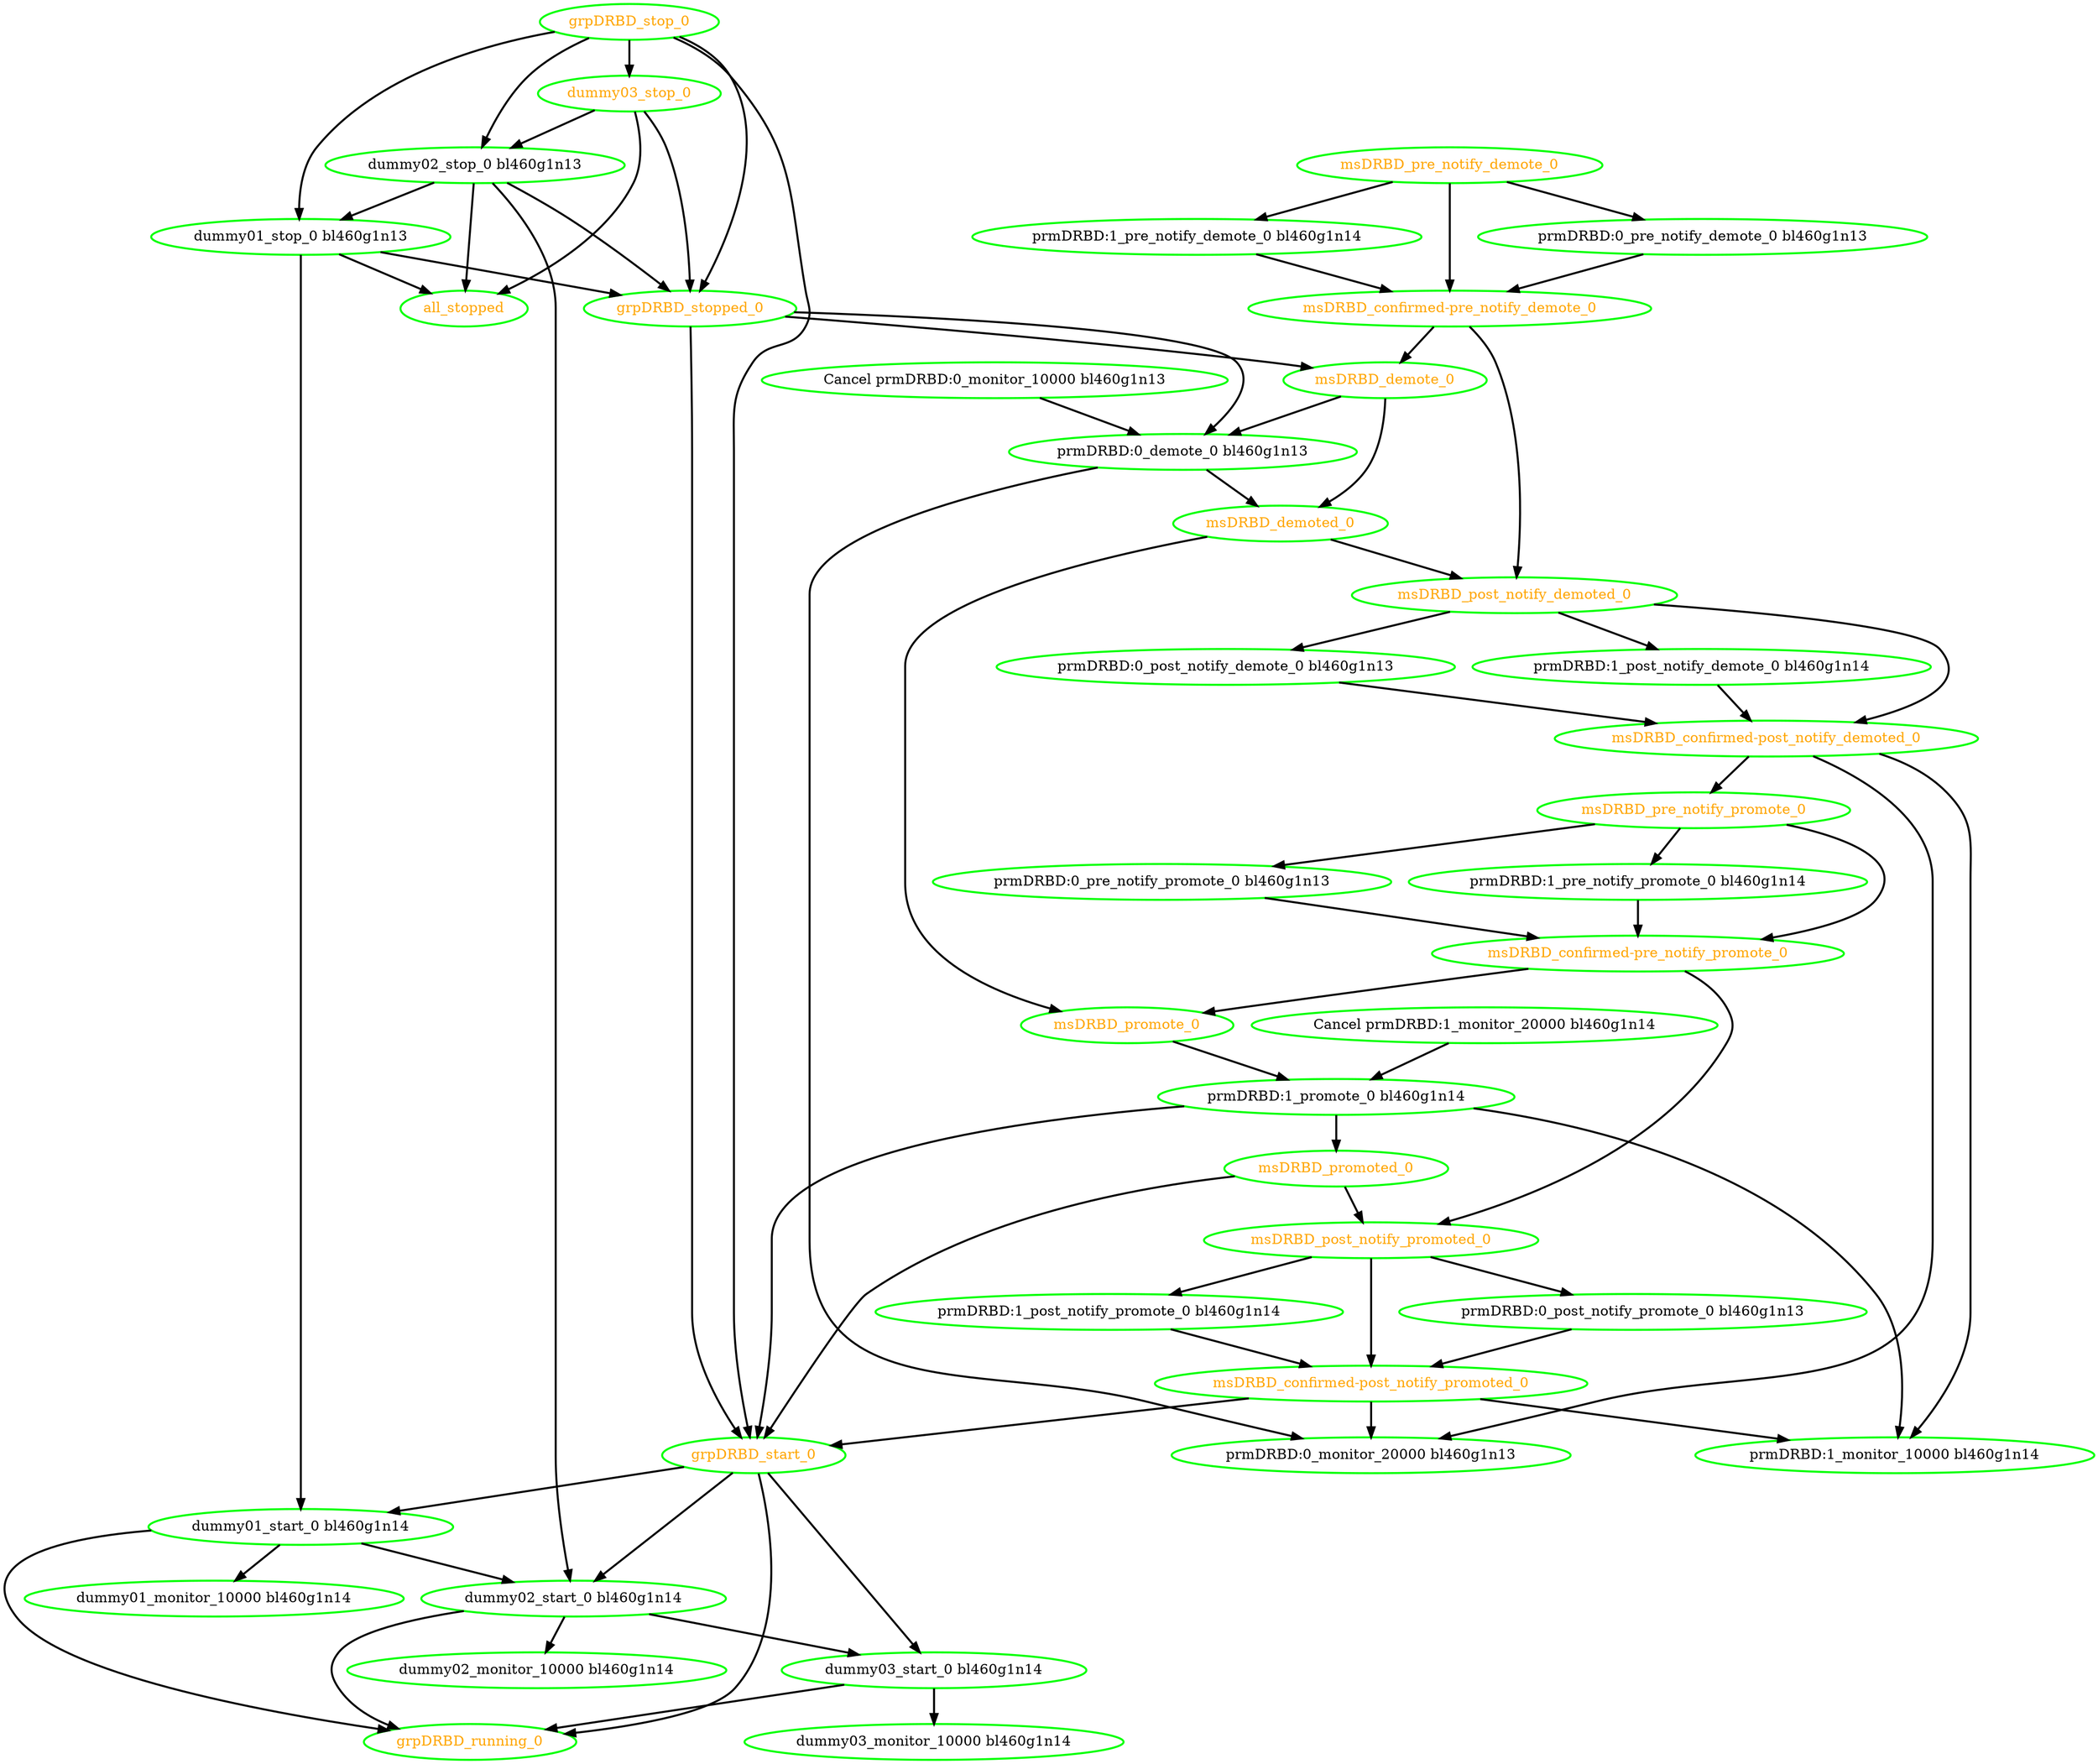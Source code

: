 digraph "g" {
"Cancel prmDRBD:0_monitor_10000 bl460g1n13" -> "prmDRBD:0_demote_0 bl460g1n13" [ style = bold]
"Cancel prmDRBD:0_monitor_10000 bl460g1n13" [ style=bold color="green" fontcolor="black"  ]
"Cancel prmDRBD:1_monitor_20000 bl460g1n14" -> "prmDRBD:1_promote_0 bl460g1n14" [ style = bold]
"Cancel prmDRBD:1_monitor_20000 bl460g1n14" [ style=bold color="green" fontcolor="black"  ]
"all_stopped" [ style=bold color="green" fontcolor="orange"  ]
"dummy01_monitor_10000 bl460g1n14" [ style=bold color="green" fontcolor="black"  ]
"dummy01_start_0 bl460g1n14" -> "dummy01_monitor_10000 bl460g1n14" [ style = bold]
"dummy01_start_0 bl460g1n14" -> "dummy02_start_0 bl460g1n14" [ style = bold]
"dummy01_start_0 bl460g1n14" -> "grpDRBD_running_0" [ style = bold]
"dummy01_start_0 bl460g1n14" [ style=bold color="green" fontcolor="black"  ]
"dummy01_stop_0 bl460g1n13" -> "all_stopped" [ style = bold]
"dummy01_stop_0 bl460g1n13" -> "dummy01_start_0 bl460g1n14" [ style = bold]
"dummy01_stop_0 bl460g1n13" -> "grpDRBD_stopped_0" [ style = bold]
"dummy01_stop_0 bl460g1n13" [ style=bold color="green" fontcolor="black"  ]
"dummy02_monitor_10000 bl460g1n14" [ style=bold color="green" fontcolor="black"  ]
"dummy02_start_0 bl460g1n14" -> "dummy02_monitor_10000 bl460g1n14" [ style = bold]
"dummy02_start_0 bl460g1n14" -> "dummy03_start_0 bl460g1n14" [ style = bold]
"dummy02_start_0 bl460g1n14" -> "grpDRBD_running_0" [ style = bold]
"dummy02_start_0 bl460g1n14" [ style=bold color="green" fontcolor="black"  ]
"dummy02_stop_0 bl460g1n13" -> "all_stopped" [ style = bold]
"dummy02_stop_0 bl460g1n13" -> "dummy01_stop_0 bl460g1n13" [ style = bold]
"dummy02_stop_0 bl460g1n13" -> "dummy02_start_0 bl460g1n14" [ style = bold]
"dummy02_stop_0 bl460g1n13" -> "grpDRBD_stopped_0" [ style = bold]
"dummy02_stop_0 bl460g1n13" [ style=bold color="green" fontcolor="black"  ]
"dummy03_monitor_10000 bl460g1n14" [ style=bold color="green" fontcolor="black"  ]
"dummy03_start_0 bl460g1n14" -> "dummy03_monitor_10000 bl460g1n14" [ style = bold]
"dummy03_start_0 bl460g1n14" -> "grpDRBD_running_0" [ style = bold]
"dummy03_start_0 bl460g1n14" [ style=bold color="green" fontcolor="black"  ]
"dummy03_stop_0" -> "all_stopped" [ style = bold]
"dummy03_stop_0" -> "dummy02_stop_0 bl460g1n13" [ style = bold]
"dummy03_stop_0" -> "grpDRBD_stopped_0" [ style = bold]
"dummy03_stop_0" [ style=bold color="green" fontcolor="orange"  ]
"grpDRBD_running_0" [ style=bold color="green" fontcolor="orange"  ]
"grpDRBD_start_0" -> "dummy01_start_0 bl460g1n14" [ style = bold]
"grpDRBD_start_0" -> "dummy02_start_0 bl460g1n14" [ style = bold]
"grpDRBD_start_0" -> "dummy03_start_0 bl460g1n14" [ style = bold]
"grpDRBD_start_0" -> "grpDRBD_running_0" [ style = bold]
"grpDRBD_start_0" [ style=bold color="green" fontcolor="orange"  ]
"grpDRBD_stop_0" -> "dummy01_stop_0 bl460g1n13" [ style = bold]
"grpDRBD_stop_0" -> "dummy02_stop_0 bl460g1n13" [ style = bold]
"grpDRBD_stop_0" -> "dummy03_stop_0" [ style = bold]
"grpDRBD_stop_0" -> "grpDRBD_start_0" [ style = bold]
"grpDRBD_stop_0" -> "grpDRBD_stopped_0" [ style = bold]
"grpDRBD_stop_0" [ style=bold color="green" fontcolor="orange"  ]
"grpDRBD_stopped_0" -> "grpDRBD_start_0" [ style = bold]
"grpDRBD_stopped_0" -> "msDRBD_demote_0" [ style = bold]
"grpDRBD_stopped_0" -> "prmDRBD:0_demote_0 bl460g1n13" [ style = bold]
"grpDRBD_stopped_0" [ style=bold color="green" fontcolor="orange"  ]
"msDRBD_confirmed-post_notify_demoted_0" -> "msDRBD_pre_notify_promote_0" [ style = bold]
"msDRBD_confirmed-post_notify_demoted_0" -> "prmDRBD:0_monitor_20000 bl460g1n13" [ style = bold]
"msDRBD_confirmed-post_notify_demoted_0" -> "prmDRBD:1_monitor_10000 bl460g1n14" [ style = bold]
"msDRBD_confirmed-post_notify_demoted_0" [ style=bold color="green" fontcolor="orange"  ]
"msDRBD_confirmed-post_notify_promoted_0" -> "grpDRBD_start_0" [ style = bold]
"msDRBD_confirmed-post_notify_promoted_0" -> "prmDRBD:0_monitor_20000 bl460g1n13" [ style = bold]
"msDRBD_confirmed-post_notify_promoted_0" -> "prmDRBD:1_monitor_10000 bl460g1n14" [ style = bold]
"msDRBD_confirmed-post_notify_promoted_0" [ style=bold color="green" fontcolor="orange"  ]
"msDRBD_confirmed-pre_notify_demote_0" -> "msDRBD_demote_0" [ style = bold]
"msDRBD_confirmed-pre_notify_demote_0" -> "msDRBD_post_notify_demoted_0" [ style = bold]
"msDRBD_confirmed-pre_notify_demote_0" [ style=bold color="green" fontcolor="orange"  ]
"msDRBD_confirmed-pre_notify_promote_0" -> "msDRBD_post_notify_promoted_0" [ style = bold]
"msDRBD_confirmed-pre_notify_promote_0" -> "msDRBD_promote_0" [ style = bold]
"msDRBD_confirmed-pre_notify_promote_0" [ style=bold color="green" fontcolor="orange"  ]
"msDRBD_demote_0" -> "msDRBD_demoted_0" [ style = bold]
"msDRBD_demote_0" -> "prmDRBD:0_demote_0 bl460g1n13" [ style = bold]
"msDRBD_demote_0" [ style=bold color="green" fontcolor="orange"  ]
"msDRBD_demoted_0" -> "msDRBD_post_notify_demoted_0" [ style = bold]
"msDRBD_demoted_0" -> "msDRBD_promote_0" [ style = bold]
"msDRBD_demoted_0" [ style=bold color="green" fontcolor="orange"  ]
"msDRBD_post_notify_demoted_0" -> "msDRBD_confirmed-post_notify_demoted_0" [ style = bold]
"msDRBD_post_notify_demoted_0" -> "prmDRBD:0_post_notify_demote_0 bl460g1n13" [ style = bold]
"msDRBD_post_notify_demoted_0" -> "prmDRBD:1_post_notify_demote_0 bl460g1n14" [ style = bold]
"msDRBD_post_notify_demoted_0" [ style=bold color="green" fontcolor="orange"  ]
"msDRBD_post_notify_promoted_0" -> "msDRBD_confirmed-post_notify_promoted_0" [ style = bold]
"msDRBD_post_notify_promoted_0" -> "prmDRBD:0_post_notify_promote_0 bl460g1n13" [ style = bold]
"msDRBD_post_notify_promoted_0" -> "prmDRBD:1_post_notify_promote_0 bl460g1n14" [ style = bold]
"msDRBD_post_notify_promoted_0" [ style=bold color="green" fontcolor="orange"  ]
"msDRBD_pre_notify_demote_0" -> "msDRBD_confirmed-pre_notify_demote_0" [ style = bold]
"msDRBD_pre_notify_demote_0" -> "prmDRBD:0_pre_notify_demote_0 bl460g1n13" [ style = bold]
"msDRBD_pre_notify_demote_0" -> "prmDRBD:1_pre_notify_demote_0 bl460g1n14" [ style = bold]
"msDRBD_pre_notify_demote_0" [ style=bold color="green" fontcolor="orange"  ]
"msDRBD_pre_notify_promote_0" -> "msDRBD_confirmed-pre_notify_promote_0" [ style = bold]
"msDRBD_pre_notify_promote_0" -> "prmDRBD:0_pre_notify_promote_0 bl460g1n13" [ style = bold]
"msDRBD_pre_notify_promote_0" -> "prmDRBD:1_pre_notify_promote_0 bl460g1n14" [ style = bold]
"msDRBD_pre_notify_promote_0" [ style=bold color="green" fontcolor="orange"  ]
"msDRBD_promote_0" -> "prmDRBD:1_promote_0 bl460g1n14" [ style = bold]
"msDRBD_promote_0" [ style=bold color="green" fontcolor="orange"  ]
"msDRBD_promoted_0" -> "grpDRBD_start_0" [ style = bold]
"msDRBD_promoted_0" -> "msDRBD_post_notify_promoted_0" [ style = bold]
"msDRBD_promoted_0" [ style=bold color="green" fontcolor="orange"  ]
"prmDRBD:0_demote_0 bl460g1n13" -> "msDRBD_demoted_0" [ style = bold]
"prmDRBD:0_demote_0 bl460g1n13" -> "prmDRBD:0_monitor_20000 bl460g1n13" [ style = bold]
"prmDRBD:0_demote_0 bl460g1n13" [ style=bold color="green" fontcolor="black"  ]
"prmDRBD:0_monitor_20000 bl460g1n13" [ style=bold color="green" fontcolor="black"  ]
"prmDRBD:0_post_notify_demote_0 bl460g1n13" -> "msDRBD_confirmed-post_notify_demoted_0" [ style = bold]
"prmDRBD:0_post_notify_demote_0 bl460g1n13" [ style=bold color="green" fontcolor="black"  ]
"prmDRBD:0_post_notify_promote_0 bl460g1n13" -> "msDRBD_confirmed-post_notify_promoted_0" [ style = bold]
"prmDRBD:0_post_notify_promote_0 bl460g1n13" [ style=bold color="green" fontcolor="black"  ]
"prmDRBD:0_pre_notify_demote_0 bl460g1n13" -> "msDRBD_confirmed-pre_notify_demote_0" [ style = bold]
"prmDRBD:0_pre_notify_demote_0 bl460g1n13" [ style=bold color="green" fontcolor="black"  ]
"prmDRBD:0_pre_notify_promote_0 bl460g1n13" -> "msDRBD_confirmed-pre_notify_promote_0" [ style = bold]
"prmDRBD:0_pre_notify_promote_0 bl460g1n13" [ style=bold color="green" fontcolor="black"  ]
"prmDRBD:1_monitor_10000 bl460g1n14" [ style=bold color="green" fontcolor="black"  ]
"prmDRBD:1_post_notify_demote_0 bl460g1n14" -> "msDRBD_confirmed-post_notify_demoted_0" [ style = bold]
"prmDRBD:1_post_notify_demote_0 bl460g1n14" [ style=bold color="green" fontcolor="black"  ]
"prmDRBD:1_post_notify_promote_0 bl460g1n14" -> "msDRBD_confirmed-post_notify_promoted_0" [ style = bold]
"prmDRBD:1_post_notify_promote_0 bl460g1n14" [ style=bold color="green" fontcolor="black"  ]
"prmDRBD:1_pre_notify_demote_0 bl460g1n14" -> "msDRBD_confirmed-pre_notify_demote_0" [ style = bold]
"prmDRBD:1_pre_notify_demote_0 bl460g1n14" [ style=bold color="green" fontcolor="black"  ]
"prmDRBD:1_pre_notify_promote_0 bl460g1n14" -> "msDRBD_confirmed-pre_notify_promote_0" [ style = bold]
"prmDRBD:1_pre_notify_promote_0 bl460g1n14" [ style=bold color="green" fontcolor="black"  ]
"prmDRBD:1_promote_0 bl460g1n14" -> "grpDRBD_start_0" [ style = bold]
"prmDRBD:1_promote_0 bl460g1n14" -> "msDRBD_promoted_0" [ style = bold]
"prmDRBD:1_promote_0 bl460g1n14" -> "prmDRBD:1_monitor_10000 bl460g1n14" [ style = bold]
"prmDRBD:1_promote_0 bl460g1n14" [ style=bold color="green" fontcolor="black"  ]
}
